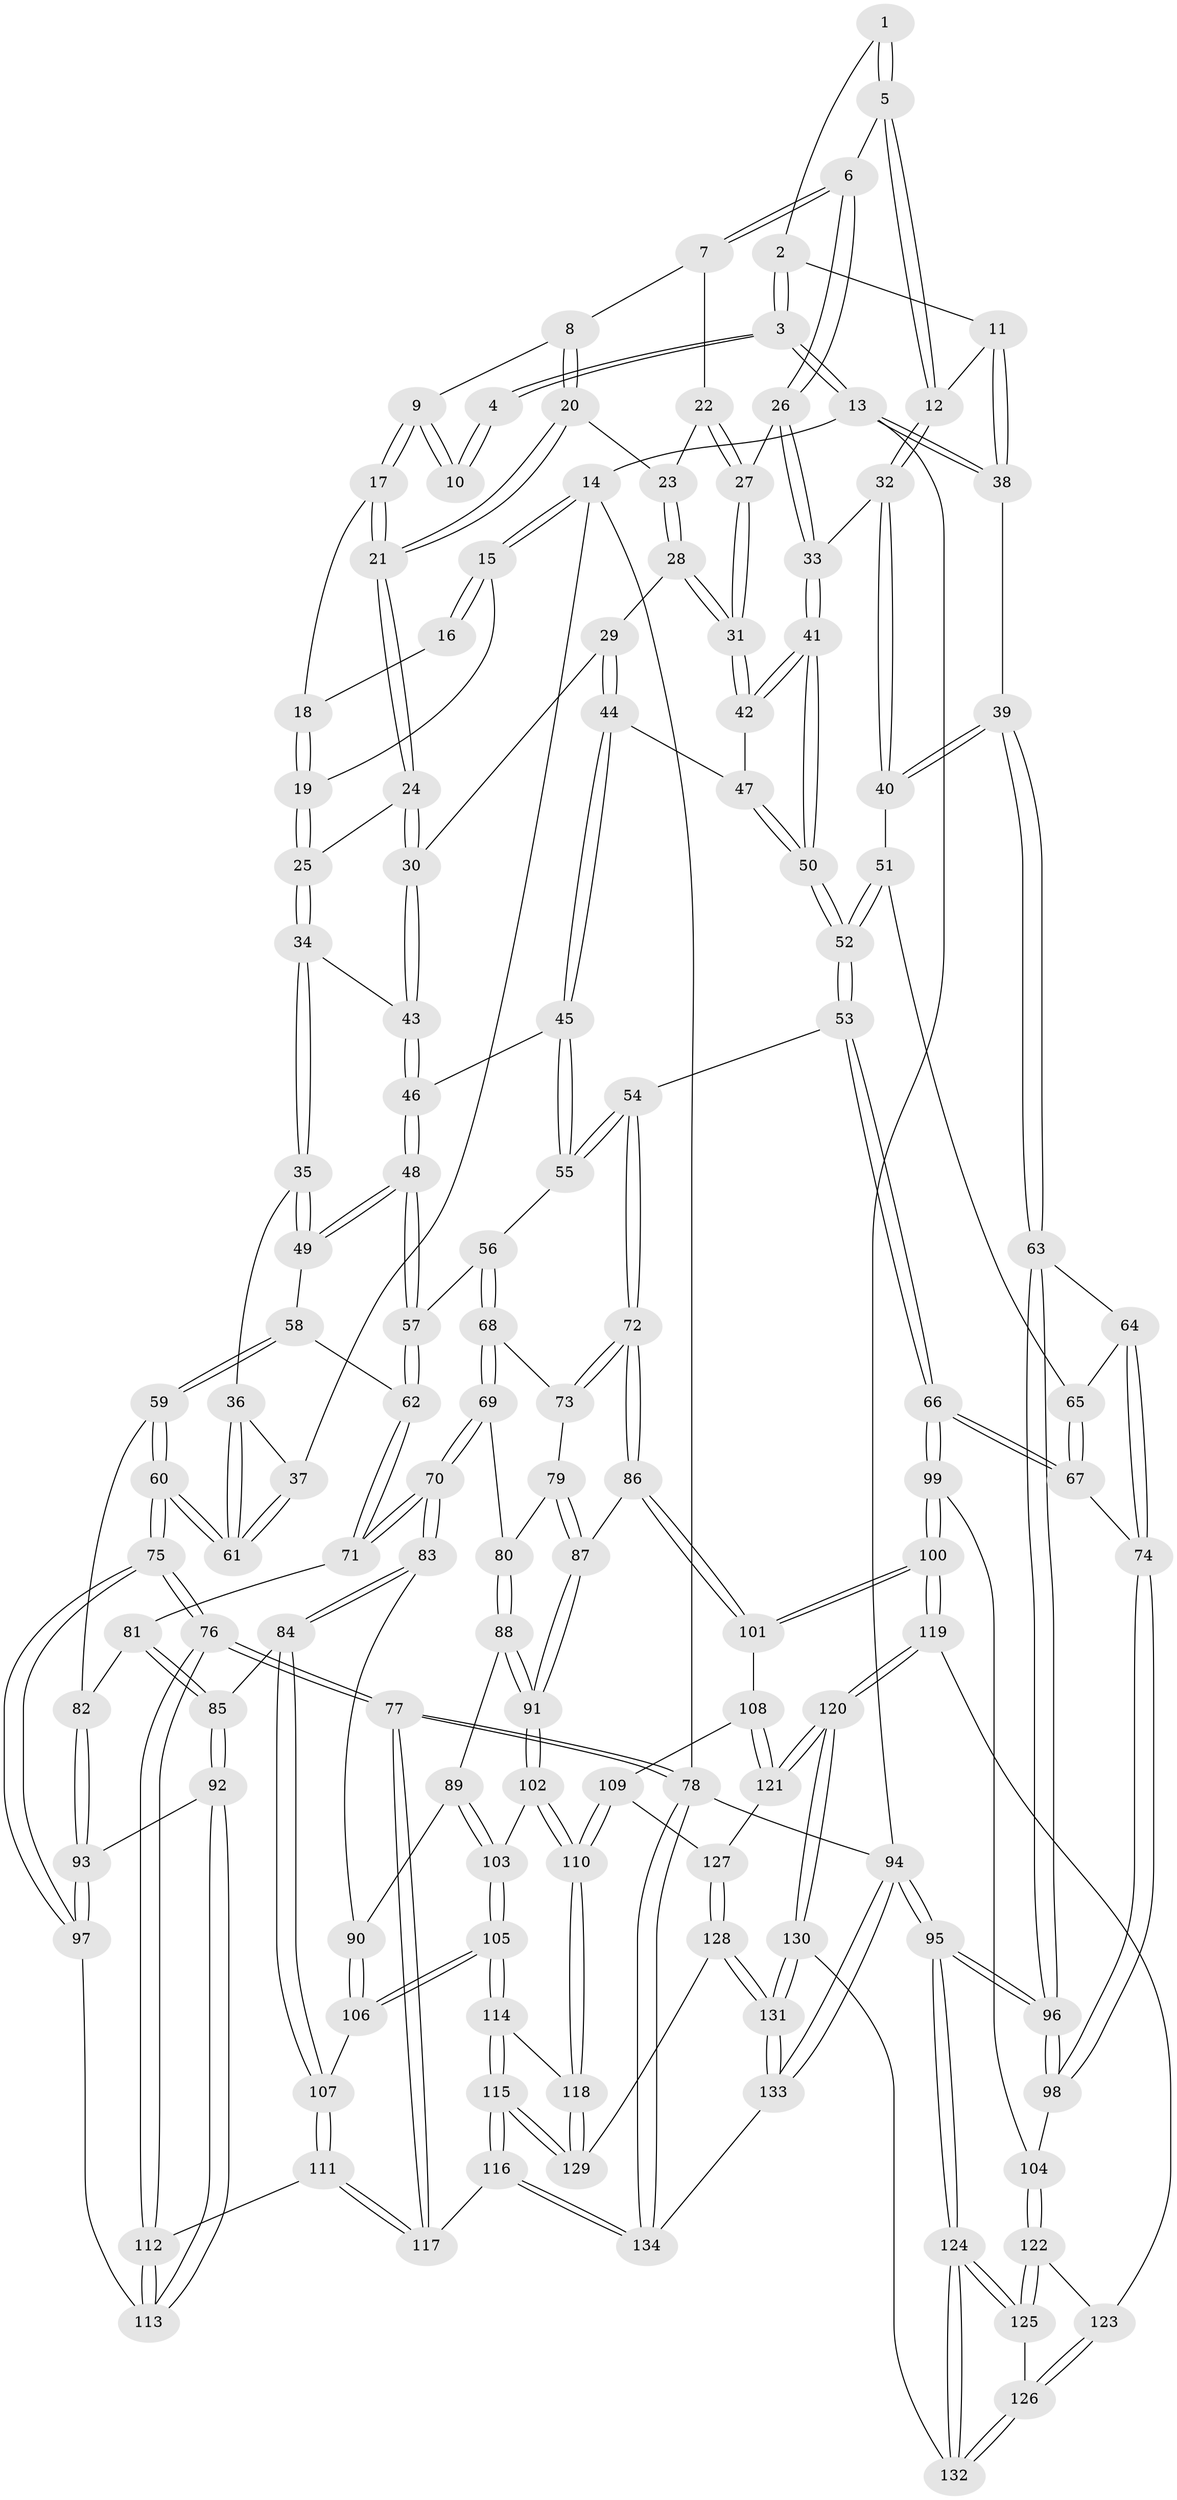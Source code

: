 // coarse degree distribution, {5: 0.425, 4: 0.35, 3: 0.1125, 6: 0.0875, 8: 0.0125, 9: 0.0125}
// Generated by graph-tools (version 1.1) at 2025/06/03/04/25 22:06:30]
// undirected, 134 vertices, 332 edges
graph export_dot {
graph [start="1"]
  node [color=gray90,style=filled];
  1 [pos="+0.8913585857246148+0.074969276667348"];
  2 [pos="+0.8948665083497737+0.0736222796932761"];
  3 [pos="+1+0"];
  4 [pos="+0.7101148196257204+0"];
  5 [pos="+0.8324627644314277+0.13942033740160636"];
  6 [pos="+0.8290331021095759+0.13967532148415682"];
  7 [pos="+0.7649058862459656+0.06814718256976138"];
  8 [pos="+0.6429789874607424+0"];
  9 [pos="+0.6424448909544344+0"];
  10 [pos="+0.6443259877133153+0"];
  11 [pos="+1+0.15510777356707595"];
  12 [pos="+0.8927327831861747+0.1699271781998369"];
  13 [pos="+1+0"];
  14 [pos="+0+0"];
  15 [pos="+0+0"];
  16 [pos="+0.29791140456039983+0"];
  17 [pos="+0.45749021407399854+0.09717119080077938"];
  18 [pos="+0.42858841572633705+0.09019088117612135"];
  19 [pos="+0.2889307125354666+0.09245733782738759"];
  20 [pos="+0.6213495465089136+0.12031869873920147"];
  21 [pos="+0.4676740681369361+0.18917993169396244"];
  22 [pos="+0.7189925203403146+0.16408559009076668"];
  23 [pos="+0.627846536660794+0.14109442177851975"];
  24 [pos="+0.4622945675829223+0.20443770591254848"];
  25 [pos="+0.32087659940449115+0.2210730228630507"];
  26 [pos="+0.789125460687084+0.20750694889177568"];
  27 [pos="+0.7678580707029979+0.21248183890205077"];
  28 [pos="+0.6328569952091867+0.2365161339168528"];
  29 [pos="+0.5071219910375181+0.2645739951320904"];
  30 [pos="+0.4950695988394785+0.2529192583057694"];
  31 [pos="+0.6715166508939455+0.2746605489865223"];
  32 [pos="+0.9059624423938368+0.3112037467641411"];
  33 [pos="+0.8487350818479876+0.30763118868627315"];
  34 [pos="+0.2983772918148466+0.2657804330836051"];
  35 [pos="+0.25725204618118486+0.30565275087129984"];
  36 [pos="+0.24691821735362127+0.3022213407120857"];
  37 [pos="+0+0"];
  38 [pos="+1+0.17314555215978028"];
  39 [pos="+1+0.3079408895575756"];
  40 [pos="+0.9817113039105821+0.3457274199622777"];
  41 [pos="+0.7155620878075383+0.40795079444486243"];
  42 [pos="+0.6767411685757303+0.307455184461398"];
  43 [pos="+0.3969381680994702+0.3193449746053566"];
  44 [pos="+0.5090932250278594+0.3399342920519132"];
  45 [pos="+0.5064100597717285+0.3461460244778842"];
  46 [pos="+0.41637640217668875+0.3473387174203478"];
  47 [pos="+0.5398222302742034+0.34132715341030584"];
  48 [pos="+0.3907776754388797+0.40473699790651885"];
  49 [pos="+0.2585840172267221+0.31874238691928913"];
  50 [pos="+0.712948283310866+0.42403390008056346"];
  51 [pos="+0.939467866107645+0.4032135173754341"];
  52 [pos="+0.7105083353051904+0.4652588319776428"];
  53 [pos="+0.709488775752005+0.46893683004598624"];
  54 [pos="+0.644887818112537+0.50168055316727"];
  55 [pos="+0.5074820105262887+0.383069880301295"];
  56 [pos="+0.4395028092309308+0.45088325201968865"];
  57 [pos="+0.3981024098193763+0.4254476073404528"];
  58 [pos="+0.25422077454572106+0.3414460027979473"];
  59 [pos="+0.08703016982550724+0.4802449303669576"];
  60 [pos="+0+0.4858540303233036"];
  61 [pos="+0+0.43004307657000984"];
  62 [pos="+0.28035832157975027+0.48836515452648155"];
  63 [pos="+1+0.33178040151809113"];
  64 [pos="+0.95369238608485+0.5111353861341815"];
  65 [pos="+0.9338113512404949+0.4262658372388096"];
  66 [pos="+0.8129266403720868+0.5663615477677808"];
  67 [pos="+0.8296668159866522+0.5622783433439205"];
  68 [pos="+0.4433261844916974+0.4704382629107801"];
  69 [pos="+0.4230536982629733+0.5240695587986168"];
  70 [pos="+0.34459425049565606+0.5480717806381814"];
  71 [pos="+0.2799849422026085+0.4899524790291262"];
  72 [pos="+0.6311553852282595+0.5169896026719295"];
  73 [pos="+0.5414418156269805+0.5022307485589532"];
  74 [pos="+0.9504038495410234+0.5680398327791112"];
  75 [pos="+0+0.6361323480741515"];
  76 [pos="+0+0.9270615849804295"];
  77 [pos="+0+1"];
  78 [pos="+0+1"];
  79 [pos="+0.4583594976345293+0.5503871056150117"];
  80 [pos="+0.43334945155488963+0.537037438396433"];
  81 [pos="+0.2669417495825823+0.4972016573738856"];
  82 [pos="+0.20143194633827743+0.5162981313695176"];
  83 [pos="+0.34363656745161936+0.611500166835561"];
  84 [pos="+0.30329739738101424+0.6497902672623088"];
  85 [pos="+0.25449888422541644+0.6732697041762976"];
  86 [pos="+0.5868734225533535+0.618212490672424"];
  87 [pos="+0.5515638817104862+0.6297523337809812"];
  88 [pos="+0.4276164034711623+0.6234223929297659"];
  89 [pos="+0.4121095788708635+0.629076204392328"];
  90 [pos="+0.3813000343225101+0.6289026455225308"];
  91 [pos="+0.5291474068725777+0.6465035976139966"];
  92 [pos="+0.24131386247939715+0.6836208798473885"];
  93 [pos="+0.19779795999037442+0.5902332104685264"];
  94 [pos="+1+1"];
  95 [pos="+1+1"];
  96 [pos="+1+0.6299502198027526"];
  97 [pos="+0+0.6417982209226328"];
  98 [pos="+1+0.6313219579651033"];
  99 [pos="+0.8127205880379827+0.5722630536701159"];
  100 [pos="+0.7449175165002697+0.7291993080964253"];
  101 [pos="+0.6200171684281095+0.6636920136180006"];
  102 [pos="+0.5205058675533919+0.6616020814747744"];
  103 [pos="+0.4334421652863559+0.7183916376960325"];
  104 [pos="+0.9201893580073564+0.7202863100168561"];
  105 [pos="+0.42456149060009274+0.7285207088222072"];
  106 [pos="+0.39231002586218305+0.7182704531490085"];
  107 [pos="+0.3852036080342993+0.7190996993828075"];
  108 [pos="+0.6039817671596116+0.7346100429067246"];
  109 [pos="+0.5772921779382783+0.7909895561761552"];
  110 [pos="+0.5248555810145488+0.81207266177075"];
  111 [pos="+0.26857823466762204+0.7949712378877241"];
  112 [pos="+0.24402769958418163+0.7608442966876438"];
  113 [pos="+0.23196750331085084+0.701961699644351"];
  114 [pos="+0.45102639343958495+0.833053600724653"];
  115 [pos="+0.36484945613443315+0.9247855786684976"];
  116 [pos="+0.3581839944947091+0.93110307006759"];
  117 [pos="+0.2853381637976766+0.8468084653336907"];
  118 [pos="+0.5211647159749649+0.8163569178376082"];
  119 [pos="+0.7508105731780591+0.7473526294627721"];
  120 [pos="+0.728275404880055+0.7888441691880811"];
  121 [pos="+0.675847056621339+0.7951487044875457"];
  122 [pos="+0.9022662142147806+0.7551604636088008"];
  123 [pos="+0.8219852837485515+0.7653186051416442"];
  124 [pos="+1+0.9734592927340187"];
  125 [pos="+0.965721328445756+0.8732270816480747"];
  126 [pos="+0.8388278696032176+0.8777053772502865"];
  127 [pos="+0.6290128075709712+0.809388982628432"];
  128 [pos="+0.6253796103565414+0.9422484166205665"];
  129 [pos="+0.5896153504695341+0.9066737642121532"];
  130 [pos="+0.7286130267170671+0.9510730745591506"];
  131 [pos="+0.6780617985481217+1"];
  132 [pos="+0.7618063189420193+0.9378394722064224"];
  133 [pos="+0.6530559844555912+1"];
  134 [pos="+0.3617626750738469+1"];
  1 -- 2;
  1 -- 5;
  1 -- 5;
  2 -- 3;
  2 -- 3;
  2 -- 11;
  3 -- 4;
  3 -- 4;
  3 -- 13;
  3 -- 13;
  4 -- 10;
  4 -- 10;
  5 -- 6;
  5 -- 12;
  5 -- 12;
  6 -- 7;
  6 -- 7;
  6 -- 26;
  6 -- 26;
  7 -- 8;
  7 -- 22;
  8 -- 9;
  8 -- 20;
  8 -- 20;
  9 -- 10;
  9 -- 10;
  9 -- 17;
  9 -- 17;
  11 -- 12;
  11 -- 38;
  11 -- 38;
  12 -- 32;
  12 -- 32;
  13 -- 14;
  13 -- 38;
  13 -- 38;
  13 -- 94;
  14 -- 15;
  14 -- 15;
  14 -- 37;
  14 -- 78;
  15 -- 16;
  15 -- 16;
  15 -- 19;
  16 -- 18;
  17 -- 18;
  17 -- 21;
  17 -- 21;
  18 -- 19;
  18 -- 19;
  19 -- 25;
  19 -- 25;
  20 -- 21;
  20 -- 21;
  20 -- 23;
  21 -- 24;
  21 -- 24;
  22 -- 23;
  22 -- 27;
  22 -- 27;
  23 -- 28;
  23 -- 28;
  24 -- 25;
  24 -- 30;
  24 -- 30;
  25 -- 34;
  25 -- 34;
  26 -- 27;
  26 -- 33;
  26 -- 33;
  27 -- 31;
  27 -- 31;
  28 -- 29;
  28 -- 31;
  28 -- 31;
  29 -- 30;
  29 -- 44;
  29 -- 44;
  30 -- 43;
  30 -- 43;
  31 -- 42;
  31 -- 42;
  32 -- 33;
  32 -- 40;
  32 -- 40;
  33 -- 41;
  33 -- 41;
  34 -- 35;
  34 -- 35;
  34 -- 43;
  35 -- 36;
  35 -- 49;
  35 -- 49;
  36 -- 37;
  36 -- 61;
  36 -- 61;
  37 -- 61;
  37 -- 61;
  38 -- 39;
  39 -- 40;
  39 -- 40;
  39 -- 63;
  39 -- 63;
  40 -- 51;
  41 -- 42;
  41 -- 42;
  41 -- 50;
  41 -- 50;
  42 -- 47;
  43 -- 46;
  43 -- 46;
  44 -- 45;
  44 -- 45;
  44 -- 47;
  45 -- 46;
  45 -- 55;
  45 -- 55;
  46 -- 48;
  46 -- 48;
  47 -- 50;
  47 -- 50;
  48 -- 49;
  48 -- 49;
  48 -- 57;
  48 -- 57;
  49 -- 58;
  50 -- 52;
  50 -- 52;
  51 -- 52;
  51 -- 52;
  51 -- 65;
  52 -- 53;
  52 -- 53;
  53 -- 54;
  53 -- 66;
  53 -- 66;
  54 -- 55;
  54 -- 55;
  54 -- 72;
  54 -- 72;
  55 -- 56;
  56 -- 57;
  56 -- 68;
  56 -- 68;
  57 -- 62;
  57 -- 62;
  58 -- 59;
  58 -- 59;
  58 -- 62;
  59 -- 60;
  59 -- 60;
  59 -- 82;
  60 -- 61;
  60 -- 61;
  60 -- 75;
  60 -- 75;
  62 -- 71;
  62 -- 71;
  63 -- 64;
  63 -- 96;
  63 -- 96;
  64 -- 65;
  64 -- 74;
  64 -- 74;
  65 -- 67;
  65 -- 67;
  66 -- 67;
  66 -- 67;
  66 -- 99;
  66 -- 99;
  67 -- 74;
  68 -- 69;
  68 -- 69;
  68 -- 73;
  69 -- 70;
  69 -- 70;
  69 -- 80;
  70 -- 71;
  70 -- 71;
  70 -- 83;
  70 -- 83;
  71 -- 81;
  72 -- 73;
  72 -- 73;
  72 -- 86;
  72 -- 86;
  73 -- 79;
  74 -- 98;
  74 -- 98;
  75 -- 76;
  75 -- 76;
  75 -- 97;
  75 -- 97;
  76 -- 77;
  76 -- 77;
  76 -- 112;
  76 -- 112;
  77 -- 78;
  77 -- 78;
  77 -- 117;
  77 -- 117;
  78 -- 134;
  78 -- 134;
  78 -- 94;
  79 -- 80;
  79 -- 87;
  79 -- 87;
  80 -- 88;
  80 -- 88;
  81 -- 82;
  81 -- 85;
  81 -- 85;
  82 -- 93;
  82 -- 93;
  83 -- 84;
  83 -- 84;
  83 -- 90;
  84 -- 85;
  84 -- 107;
  84 -- 107;
  85 -- 92;
  85 -- 92;
  86 -- 87;
  86 -- 101;
  86 -- 101;
  87 -- 91;
  87 -- 91;
  88 -- 89;
  88 -- 91;
  88 -- 91;
  89 -- 90;
  89 -- 103;
  89 -- 103;
  90 -- 106;
  90 -- 106;
  91 -- 102;
  91 -- 102;
  92 -- 93;
  92 -- 113;
  92 -- 113;
  93 -- 97;
  93 -- 97;
  94 -- 95;
  94 -- 95;
  94 -- 133;
  94 -- 133;
  95 -- 96;
  95 -- 96;
  95 -- 124;
  95 -- 124;
  96 -- 98;
  96 -- 98;
  97 -- 113;
  98 -- 104;
  99 -- 100;
  99 -- 100;
  99 -- 104;
  100 -- 101;
  100 -- 101;
  100 -- 119;
  100 -- 119;
  101 -- 108;
  102 -- 103;
  102 -- 110;
  102 -- 110;
  103 -- 105;
  103 -- 105;
  104 -- 122;
  104 -- 122;
  105 -- 106;
  105 -- 106;
  105 -- 114;
  105 -- 114;
  106 -- 107;
  107 -- 111;
  107 -- 111;
  108 -- 109;
  108 -- 121;
  108 -- 121;
  109 -- 110;
  109 -- 110;
  109 -- 127;
  110 -- 118;
  110 -- 118;
  111 -- 112;
  111 -- 117;
  111 -- 117;
  112 -- 113;
  112 -- 113;
  114 -- 115;
  114 -- 115;
  114 -- 118;
  115 -- 116;
  115 -- 116;
  115 -- 129;
  115 -- 129;
  116 -- 117;
  116 -- 134;
  116 -- 134;
  118 -- 129;
  118 -- 129;
  119 -- 120;
  119 -- 120;
  119 -- 123;
  120 -- 121;
  120 -- 121;
  120 -- 130;
  120 -- 130;
  121 -- 127;
  122 -- 123;
  122 -- 125;
  122 -- 125;
  123 -- 126;
  123 -- 126;
  124 -- 125;
  124 -- 125;
  124 -- 132;
  124 -- 132;
  125 -- 126;
  126 -- 132;
  126 -- 132;
  127 -- 128;
  127 -- 128;
  128 -- 129;
  128 -- 131;
  128 -- 131;
  130 -- 131;
  130 -- 131;
  130 -- 132;
  131 -- 133;
  131 -- 133;
  133 -- 134;
}
